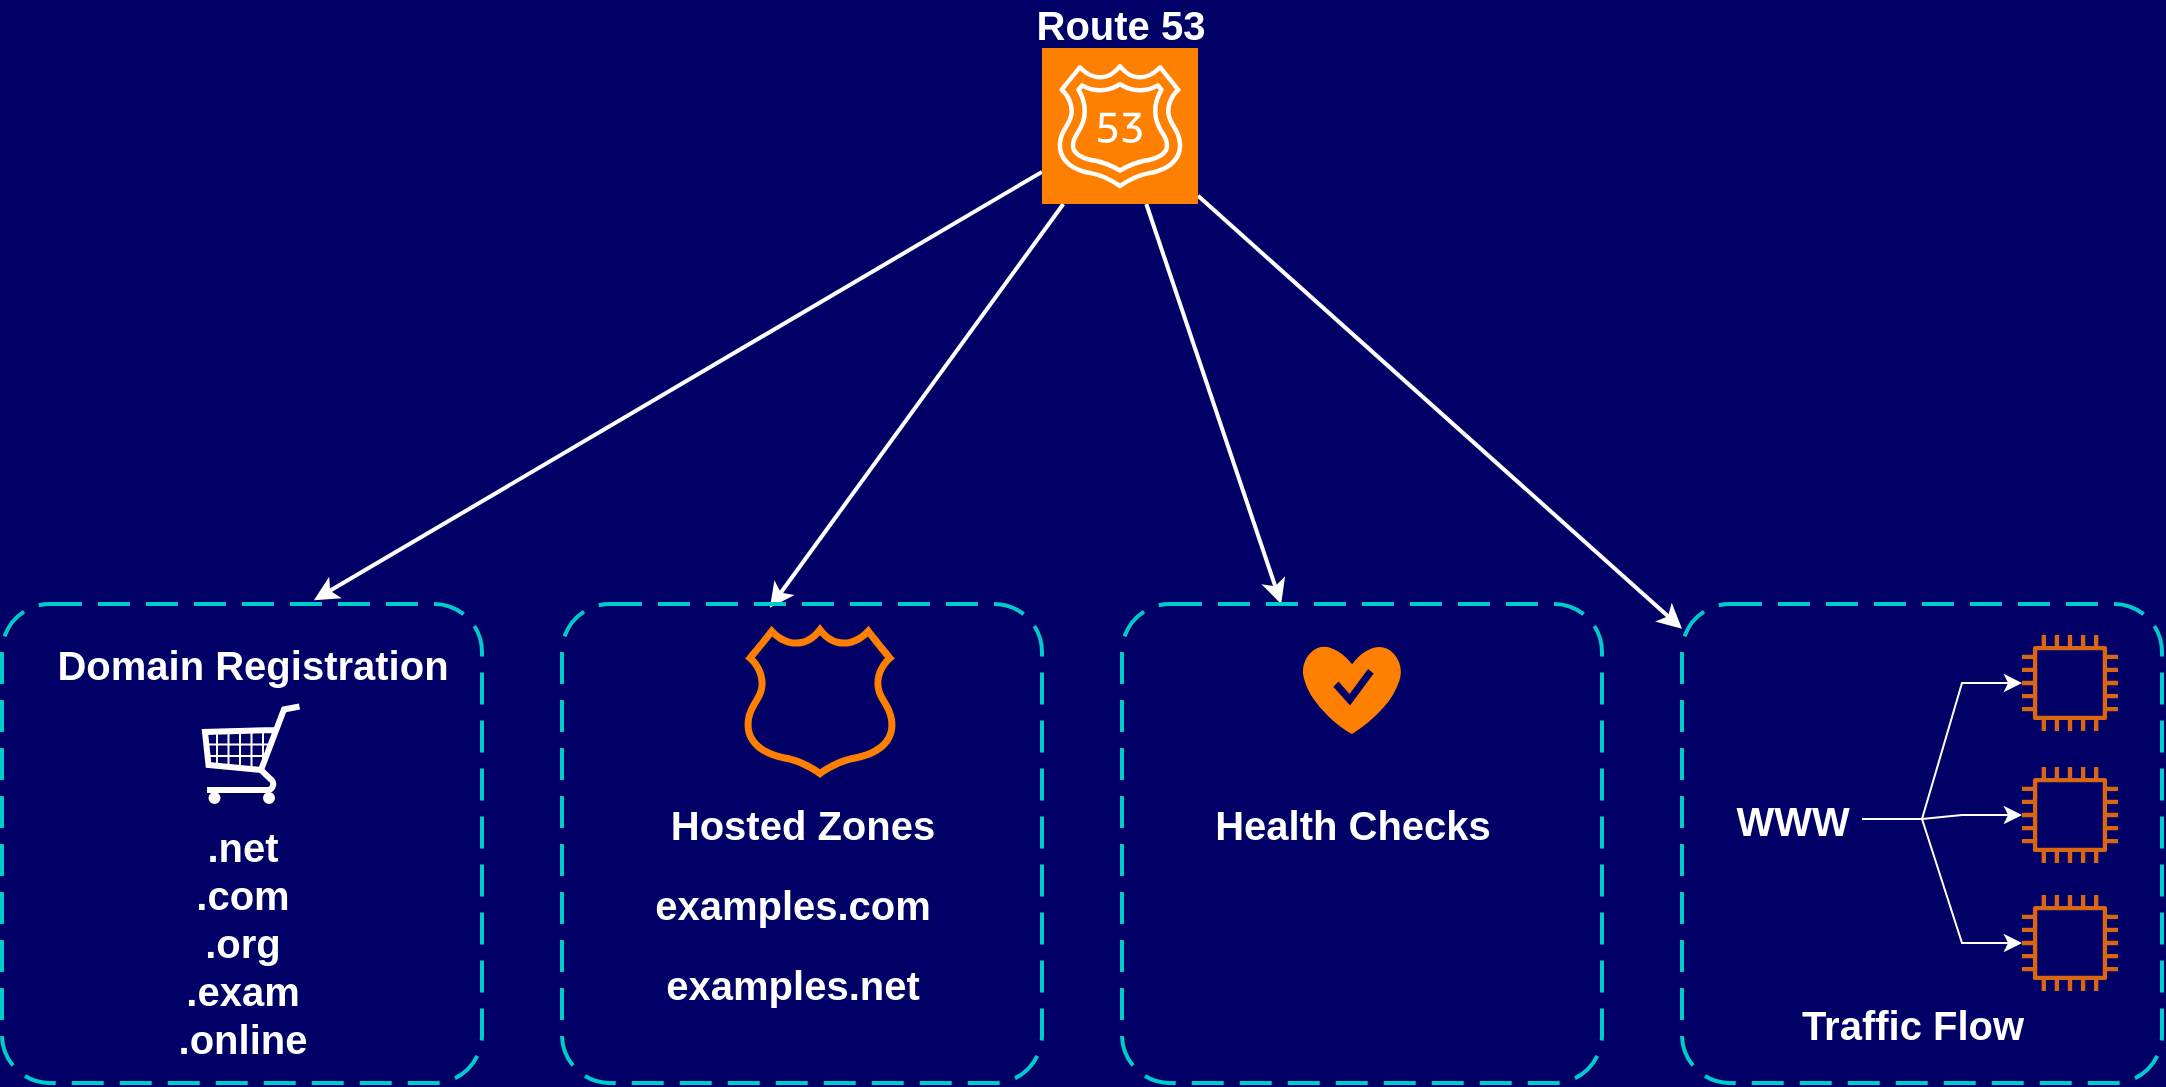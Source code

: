 <mxfile version="13.4.5" type="device"><diagram id="t-EdmohRQiffoZ9mPhfS" name="Page-1"><mxGraphModel dx="838" dy="1307" grid="1" gridSize="10" guides="1" tooltips="1" connect="1" arrows="1" fold="1" page="1" pageScale="1" pageWidth="1169" pageHeight="827" background="#000066" math="0" shadow="0"><root><mxCell id="0"/><mxCell id="1" parent="0"/><mxCell id="MTM0IcXtzV8HJauOHKDt-38" style="rounded=0;orthogonalLoop=1;jettySize=auto;html=1;strokeColor=#FFFFFF;entryX=0.433;entryY=0.008;entryDx=0;entryDy=0;entryPerimeter=0;strokeWidth=2;" edge="1" parent="1" source="MTM0IcXtzV8HJauOHKDt-1" target="MTM0IcXtzV8HJauOHKDt-4"><mxGeometry relative="1" as="geometry"><mxPoint x="940" y="80" as="targetPoint"/></mxGeometry></mxCell><mxCell id="MTM0IcXtzV8HJauOHKDt-39" style="rounded=0;orthogonalLoop=1;jettySize=auto;html=1;entryX=0.65;entryY=-0.008;entryDx=0;entryDy=0;entryPerimeter=0;strokeColor=#FFFFFF;strokeWidth=2;" edge="1" parent="1" source="MTM0IcXtzV8HJauOHKDt-1" target="MTM0IcXtzV8HJauOHKDt-3"><mxGeometry relative="1" as="geometry"/></mxCell><mxCell id="MTM0IcXtzV8HJauOHKDt-40" style="rounded=0;orthogonalLoop=1;jettySize=auto;html=1;strokeColor=#FFFFFF;strokeWidth=2;" edge="1" parent="1" source="MTM0IcXtzV8HJauOHKDt-1" target="MTM0IcXtzV8HJauOHKDt-5"><mxGeometry relative="1" as="geometry"/></mxCell><mxCell id="MTM0IcXtzV8HJauOHKDt-41" style="rounded=0;orthogonalLoop=1;jettySize=auto;html=1;strokeColor=#FFFFFF;strokeWidth=2;" edge="1" parent="1" source="MTM0IcXtzV8HJauOHKDt-1" target="MTM0IcXtzV8HJauOHKDt-19"><mxGeometry relative="1" as="geometry"/></mxCell><mxCell id="MTM0IcXtzV8HJauOHKDt-1" value="" style="outlineConnect=0;fontColor=#232F3E;gradientDirection=north;strokeColor=#ffffff;dashed=0;verticalLabelPosition=bottom;verticalAlign=top;align=center;html=1;fontSize=12;fontStyle=0;aspect=fixed;shape=mxgraph.aws4.resourceIcon;resIcon=mxgraph.aws4.route_53;fillColor=#FF8000;" vertex="1" parent="1"><mxGeometry x="920" y="-78" width="78" height="78" as="geometry"/></mxCell><mxCell id="MTM0IcXtzV8HJauOHKDt-3" value="" style="rounded=1;arcSize=10;dashed=1;fillColor=none;gradientColor=none;dashPattern=8 4;strokeWidth=2;strokeColor=#00CCCC;" vertex="1" parent="1"><mxGeometry x="400" y="200" width="240" height="239.5" as="geometry"/></mxCell><mxCell id="MTM0IcXtzV8HJauOHKDt-4" value="" style="rounded=1;arcSize=10;dashed=1;fillColor=none;gradientColor=none;dashPattern=8 4;strokeWidth=2;strokeColor=#00CCCC;" vertex="1" parent="1"><mxGeometry x="680" y="200" width="240" height="239.5" as="geometry"/></mxCell><mxCell id="MTM0IcXtzV8HJauOHKDt-5" value="" style="rounded=1;arcSize=10;dashed=1;fillColor=none;gradientColor=none;dashPattern=8 4;strokeWidth=2;strokeColor=#00CCCC;" vertex="1" parent="1"><mxGeometry x="960" y="200" width="240" height="239.5" as="geometry"/></mxCell><mxCell id="MTM0IcXtzV8HJauOHKDt-8" value="" style="verticalLabelPosition=bottom;shadow=0;dashed=0;align=center;html=1;verticalAlign=top;strokeWidth=1;shape=mxgraph.mockup.misc.shoppingCart;fillColor=none;gradientColor=none;strokeColor=#FFFFFF;" vertex="1" parent="1"><mxGeometry x="500" y="250" width="50" height="50" as="geometry"/></mxCell><mxCell id="MTM0IcXtzV8HJauOHKDt-10" value="&lt;font color=&quot;#ffffff&quot;&gt;&lt;span style=&quot;font-size: 20px&quot;&gt;&lt;b&gt;.net&lt;br&gt;.com&lt;br&gt;.org&lt;br&gt;.exam&lt;br&gt;.online&lt;br&gt;&lt;/b&gt;&lt;/span&gt;&lt;/font&gt;" style="text;html=1;resizable=0;autosize=1;align=center;verticalAlign=middle;points=[];fillColor=none;strokeColor=none;rounded=0;" vertex="1" parent="1"><mxGeometry x="480" y="324" width="80" height="90" as="geometry"/></mxCell><mxCell id="MTM0IcXtzV8HJauOHKDt-11" value="&lt;font color=&quot;#ffffff&quot;&gt;&lt;span style=&quot;font-size: 20px&quot;&gt;&lt;b&gt;Domain Registration&lt;/b&gt;&lt;/span&gt;&lt;/font&gt;" style="text;html=1;resizable=0;autosize=1;align=center;verticalAlign=middle;points=[];fillColor=none;strokeColor=none;rounded=0;" vertex="1" parent="1"><mxGeometry x="420" y="220" width="210" height="20" as="geometry"/></mxCell><mxCell id="MTM0IcXtzV8HJauOHKDt-12" value="" style="outlineConnect=0;fontColor=#232F3E;gradientColor=none;strokeColor=none;dashed=0;verticalLabelPosition=bottom;verticalAlign=top;align=center;html=1;fontSize=12;fontStyle=0;aspect=fixed;pointerEvents=1;shape=mxgraph.aws4.hosted_zone;fillColor=#FF8000;" vertex="1" parent="1"><mxGeometry x="770" y="210" width="78" height="77" as="geometry"/></mxCell><mxCell id="MTM0IcXtzV8HJauOHKDt-13" value="&lt;font color=&quot;#ffffff&quot;&gt;&lt;span style=&quot;font-size: 20px&quot;&gt;&lt;b&gt;Hosted Zones&lt;/b&gt;&lt;/span&gt;&lt;/font&gt;" style="text;html=1;resizable=0;autosize=1;align=center;verticalAlign=middle;points=[];fillColor=none;strokeColor=none;rounded=0;" vertex="1" parent="1"><mxGeometry x="725" y="300" width="150" height="20" as="geometry"/></mxCell><mxCell id="MTM0IcXtzV8HJauOHKDt-15" value="&lt;font color=&quot;#ffffff&quot;&gt;&lt;span style=&quot;font-size: 20px&quot;&gt;&lt;b&gt;examples.com&lt;/b&gt;&lt;/span&gt;&lt;/font&gt;" style="text;html=1;resizable=0;autosize=1;align=center;verticalAlign=middle;points=[];fillColor=none;strokeColor=none;rounded=0;" vertex="1" parent="1"><mxGeometry x="720" y="340" width="150" height="20" as="geometry"/></mxCell><mxCell id="MTM0IcXtzV8HJauOHKDt-16" value="&lt;font color=&quot;#ffffff&quot;&gt;&lt;span style=&quot;font-size: 20px&quot;&gt;&lt;b&gt;examples.net&lt;/b&gt;&lt;/span&gt;&lt;/font&gt;" style="text;html=1;resizable=0;autosize=1;align=center;verticalAlign=middle;points=[];fillColor=none;strokeColor=none;rounded=0;" vertex="1" parent="1"><mxGeometry x="725" y="380" width="140" height="20" as="geometry"/></mxCell><mxCell id="MTM0IcXtzV8HJauOHKDt-17" value="" style="verticalLabelPosition=bottom;html=1;verticalAlign=top;align=center;strokeColor=none;shape=mxgraph.azure.healthy;fillColor=#FF8000;" vertex="1" parent="1"><mxGeometry x="1050" y="220" width="50" height="45" as="geometry"/></mxCell><mxCell id="MTM0IcXtzV8HJauOHKDt-18" value="&lt;font color=&quot;#ffffff&quot;&gt;&lt;span style=&quot;font-size: 20px&quot;&gt;&lt;b&gt;Health Checks&lt;/b&gt;&lt;/span&gt;&lt;/font&gt;" style="text;html=1;resizable=0;autosize=1;align=center;verticalAlign=middle;points=[];fillColor=none;strokeColor=none;rounded=0;" vertex="1" parent="1"><mxGeometry x="1000" y="300" width="150" height="20" as="geometry"/></mxCell><mxCell id="MTM0IcXtzV8HJauOHKDt-19" value="" style="rounded=1;arcSize=10;dashed=1;fillColor=none;gradientColor=none;dashPattern=8 4;strokeWidth=2;strokeColor=#00CCCC;" vertex="1" parent="1"><mxGeometry x="1240" y="200" width="240" height="239.5" as="geometry"/></mxCell><mxCell id="MTM0IcXtzV8HJauOHKDt-20" value="&lt;font color=&quot;#ffffff&quot;&gt;&lt;span style=&quot;font-size: 20px&quot;&gt;&lt;b&gt;Traffic Flow&lt;/b&gt;&lt;/span&gt;&lt;/font&gt;" style="text;html=1;resizable=0;autosize=1;align=center;verticalAlign=middle;points=[];fillColor=none;strokeColor=none;rounded=0;" vertex="1" parent="1"><mxGeometry x="1290" y="399.5" width="130" height="20" as="geometry"/></mxCell><mxCell id="MTM0IcXtzV8HJauOHKDt-37" value="" style="group" vertex="1" connectable="0" parent="1"><mxGeometry x="1260" y="215.5" width="198" height="178" as="geometry"/></mxCell><mxCell id="MTM0IcXtzV8HJauOHKDt-22" value="&lt;font color=&quot;#ffffff&quot;&gt;&lt;span style=&quot;font-size: 20px&quot;&gt;&lt;b&gt;WWW&lt;/b&gt;&lt;/span&gt;&lt;/font&gt;" style="text;html=1;resizable=0;autosize=1;align=center;verticalAlign=middle;points=[];fillColor=none;strokeColor=none;rounded=0;" vertex="1" parent="MTM0IcXtzV8HJauOHKDt-37"><mxGeometry y="82" width="70" height="20" as="geometry"/></mxCell><mxCell id="MTM0IcXtzV8HJauOHKDt-23" value="" style="outlineConnect=0;fontColor=#232F3E;gradientColor=none;fillColor=#D86613;strokeColor=none;dashed=0;verticalLabelPosition=bottom;verticalAlign=top;align=center;html=1;fontSize=12;fontStyle=0;aspect=fixed;pointerEvents=1;shape=mxgraph.aws4.instance2;" vertex="1" parent="MTM0IcXtzV8HJauOHKDt-37"><mxGeometry x="150" width="48" height="48" as="geometry"/></mxCell><mxCell id="MTM0IcXtzV8HJauOHKDt-27" style="edgeStyle=entityRelationEdgeStyle;rounded=0;orthogonalLoop=1;jettySize=auto;html=1;strokeColor=#FFFFFF;" edge="1" parent="MTM0IcXtzV8HJauOHKDt-37" source="MTM0IcXtzV8HJauOHKDt-22" target="MTM0IcXtzV8HJauOHKDt-23"><mxGeometry relative="1" as="geometry"/></mxCell><mxCell id="MTM0IcXtzV8HJauOHKDt-25" value="" style="outlineConnect=0;fontColor=#232F3E;gradientColor=none;fillColor=#D86613;strokeColor=none;dashed=0;verticalLabelPosition=bottom;verticalAlign=top;align=center;html=1;fontSize=12;fontStyle=0;aspect=fixed;pointerEvents=1;shape=mxgraph.aws4.instance2;" vertex="1" parent="MTM0IcXtzV8HJauOHKDt-37"><mxGeometry x="150" y="66" width="48" height="48" as="geometry"/></mxCell><mxCell id="MTM0IcXtzV8HJauOHKDt-29" style="edgeStyle=entityRelationEdgeStyle;rounded=0;orthogonalLoop=1;jettySize=auto;html=1;strokeColor=#FFFFFF;" edge="1" parent="MTM0IcXtzV8HJauOHKDt-37" source="MTM0IcXtzV8HJauOHKDt-22" target="MTM0IcXtzV8HJauOHKDt-25"><mxGeometry relative="1" as="geometry"/></mxCell><mxCell id="MTM0IcXtzV8HJauOHKDt-26" value="" style="outlineConnect=0;fontColor=#232F3E;gradientColor=none;fillColor=#D86613;strokeColor=none;dashed=0;verticalLabelPosition=bottom;verticalAlign=top;align=center;html=1;fontSize=12;fontStyle=0;aspect=fixed;pointerEvents=1;shape=mxgraph.aws4.instance2;" vertex="1" parent="MTM0IcXtzV8HJauOHKDt-37"><mxGeometry x="150" y="130" width="48" height="48" as="geometry"/></mxCell><mxCell id="MTM0IcXtzV8HJauOHKDt-28" style="edgeStyle=entityRelationEdgeStyle;rounded=0;orthogonalLoop=1;jettySize=auto;html=1;strokeColor=#FFFFFF;" edge="1" parent="MTM0IcXtzV8HJauOHKDt-37" source="MTM0IcXtzV8HJauOHKDt-22" target="MTM0IcXtzV8HJauOHKDt-26"><mxGeometry relative="1" as="geometry"/></mxCell><mxCell id="MTM0IcXtzV8HJauOHKDt-42" value="&lt;font color=&quot;#ffffff&quot;&gt;&lt;span style=&quot;font-size: 20px&quot;&gt;&lt;b&gt;Route 53&lt;/b&gt;&lt;/span&gt;&lt;/font&gt;" style="text;html=1;resizable=0;autosize=1;align=center;verticalAlign=middle;points=[];fillColor=none;strokeColor=none;rounded=0;" vertex="1" parent="1"><mxGeometry x="909" y="-100" width="100" height="20" as="geometry"/></mxCell></root></mxGraphModel></diagram></mxfile>